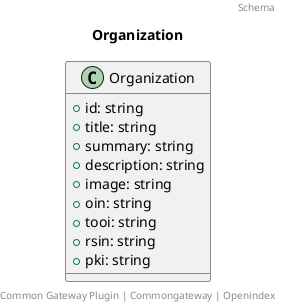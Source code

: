 @startuml
title: Organization
footer: Common Gateway Plugin | Commongateway | Openindex 
header: Schema

class Organization {
  + id: string
  + title: string
  + summary: string
  + description: string
  + image: string
  + oin: string
  + tooi: string
  + rsin: string
  + pki: string
}
@enduml
